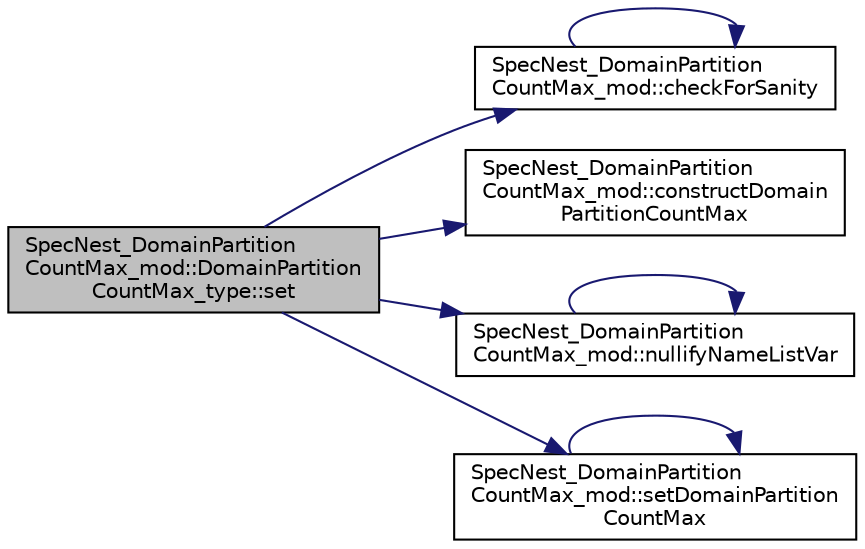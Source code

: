 digraph "SpecNest_DomainPartitionCountMax_mod::DomainPartitionCountMax_type::set"
{
 // LATEX_PDF_SIZE
  edge [fontname="Helvetica",fontsize="10",labelfontname="Helvetica",labelfontsize="10"];
  node [fontname="Helvetica",fontsize="10",shape=record];
  rankdir="LR";
  Node1 [label="SpecNest_DomainPartition\lCountMax_mod::DomainPartition\lCountMax_type::set",height=0.2,width=0.4,color="black", fillcolor="grey75", style="filled", fontcolor="black",tooltip=" "];
  Node1 -> Node2 [color="midnightblue",fontsize="10",style="solid",fontname="Helvetica"];
  Node2 [label="SpecNest_DomainPartition\lCountMax_mod::checkForSanity",height=0.2,width=0.4,color="black", fillcolor="white", style="filled",URL="$namespaceSpecNest__DomainPartitionCountMax__mod.html#a1033362fa1fb89b6a704d3e8a06e57dc",tooltip=" "];
  Node2 -> Node2 [color="midnightblue",fontsize="10",style="solid",fontname="Helvetica"];
  Node1 -> Node3 [color="midnightblue",fontsize="10",style="solid",fontname="Helvetica"];
  Node3 [label="SpecNest_DomainPartition\lCountMax_mod::constructDomain\lPartitionCountMax",height=0.2,width=0.4,color="black", fillcolor="white", style="filled",URL="$namespaceSpecNest__DomainPartitionCountMax__mod.html#a2b475924818b9d77849a83bb9fe0bd03",tooltip=" "];
  Node1 -> Node4 [color="midnightblue",fontsize="10",style="solid",fontname="Helvetica"];
  Node4 [label="SpecNest_DomainPartition\lCountMax_mod::nullifyNameListVar",height=0.2,width=0.4,color="black", fillcolor="white", style="filled",URL="$namespaceSpecNest__DomainPartitionCountMax__mod.html#a578d250b3b237a9b46158f19246144ed",tooltip=" "];
  Node4 -> Node4 [color="midnightblue",fontsize="10",style="solid",fontname="Helvetica"];
  Node1 -> Node5 [color="midnightblue",fontsize="10",style="solid",fontname="Helvetica"];
  Node5 [label="SpecNest_DomainPartition\lCountMax_mod::setDomainPartition\lCountMax",height=0.2,width=0.4,color="black", fillcolor="white", style="filled",URL="$namespaceSpecNest__DomainPartitionCountMax__mod.html#af090baffddc2e111a4fd5e5e1f0ad42e",tooltip=" "];
  Node5 -> Node5 [color="midnightblue",fontsize="10",style="solid",fontname="Helvetica"];
}
